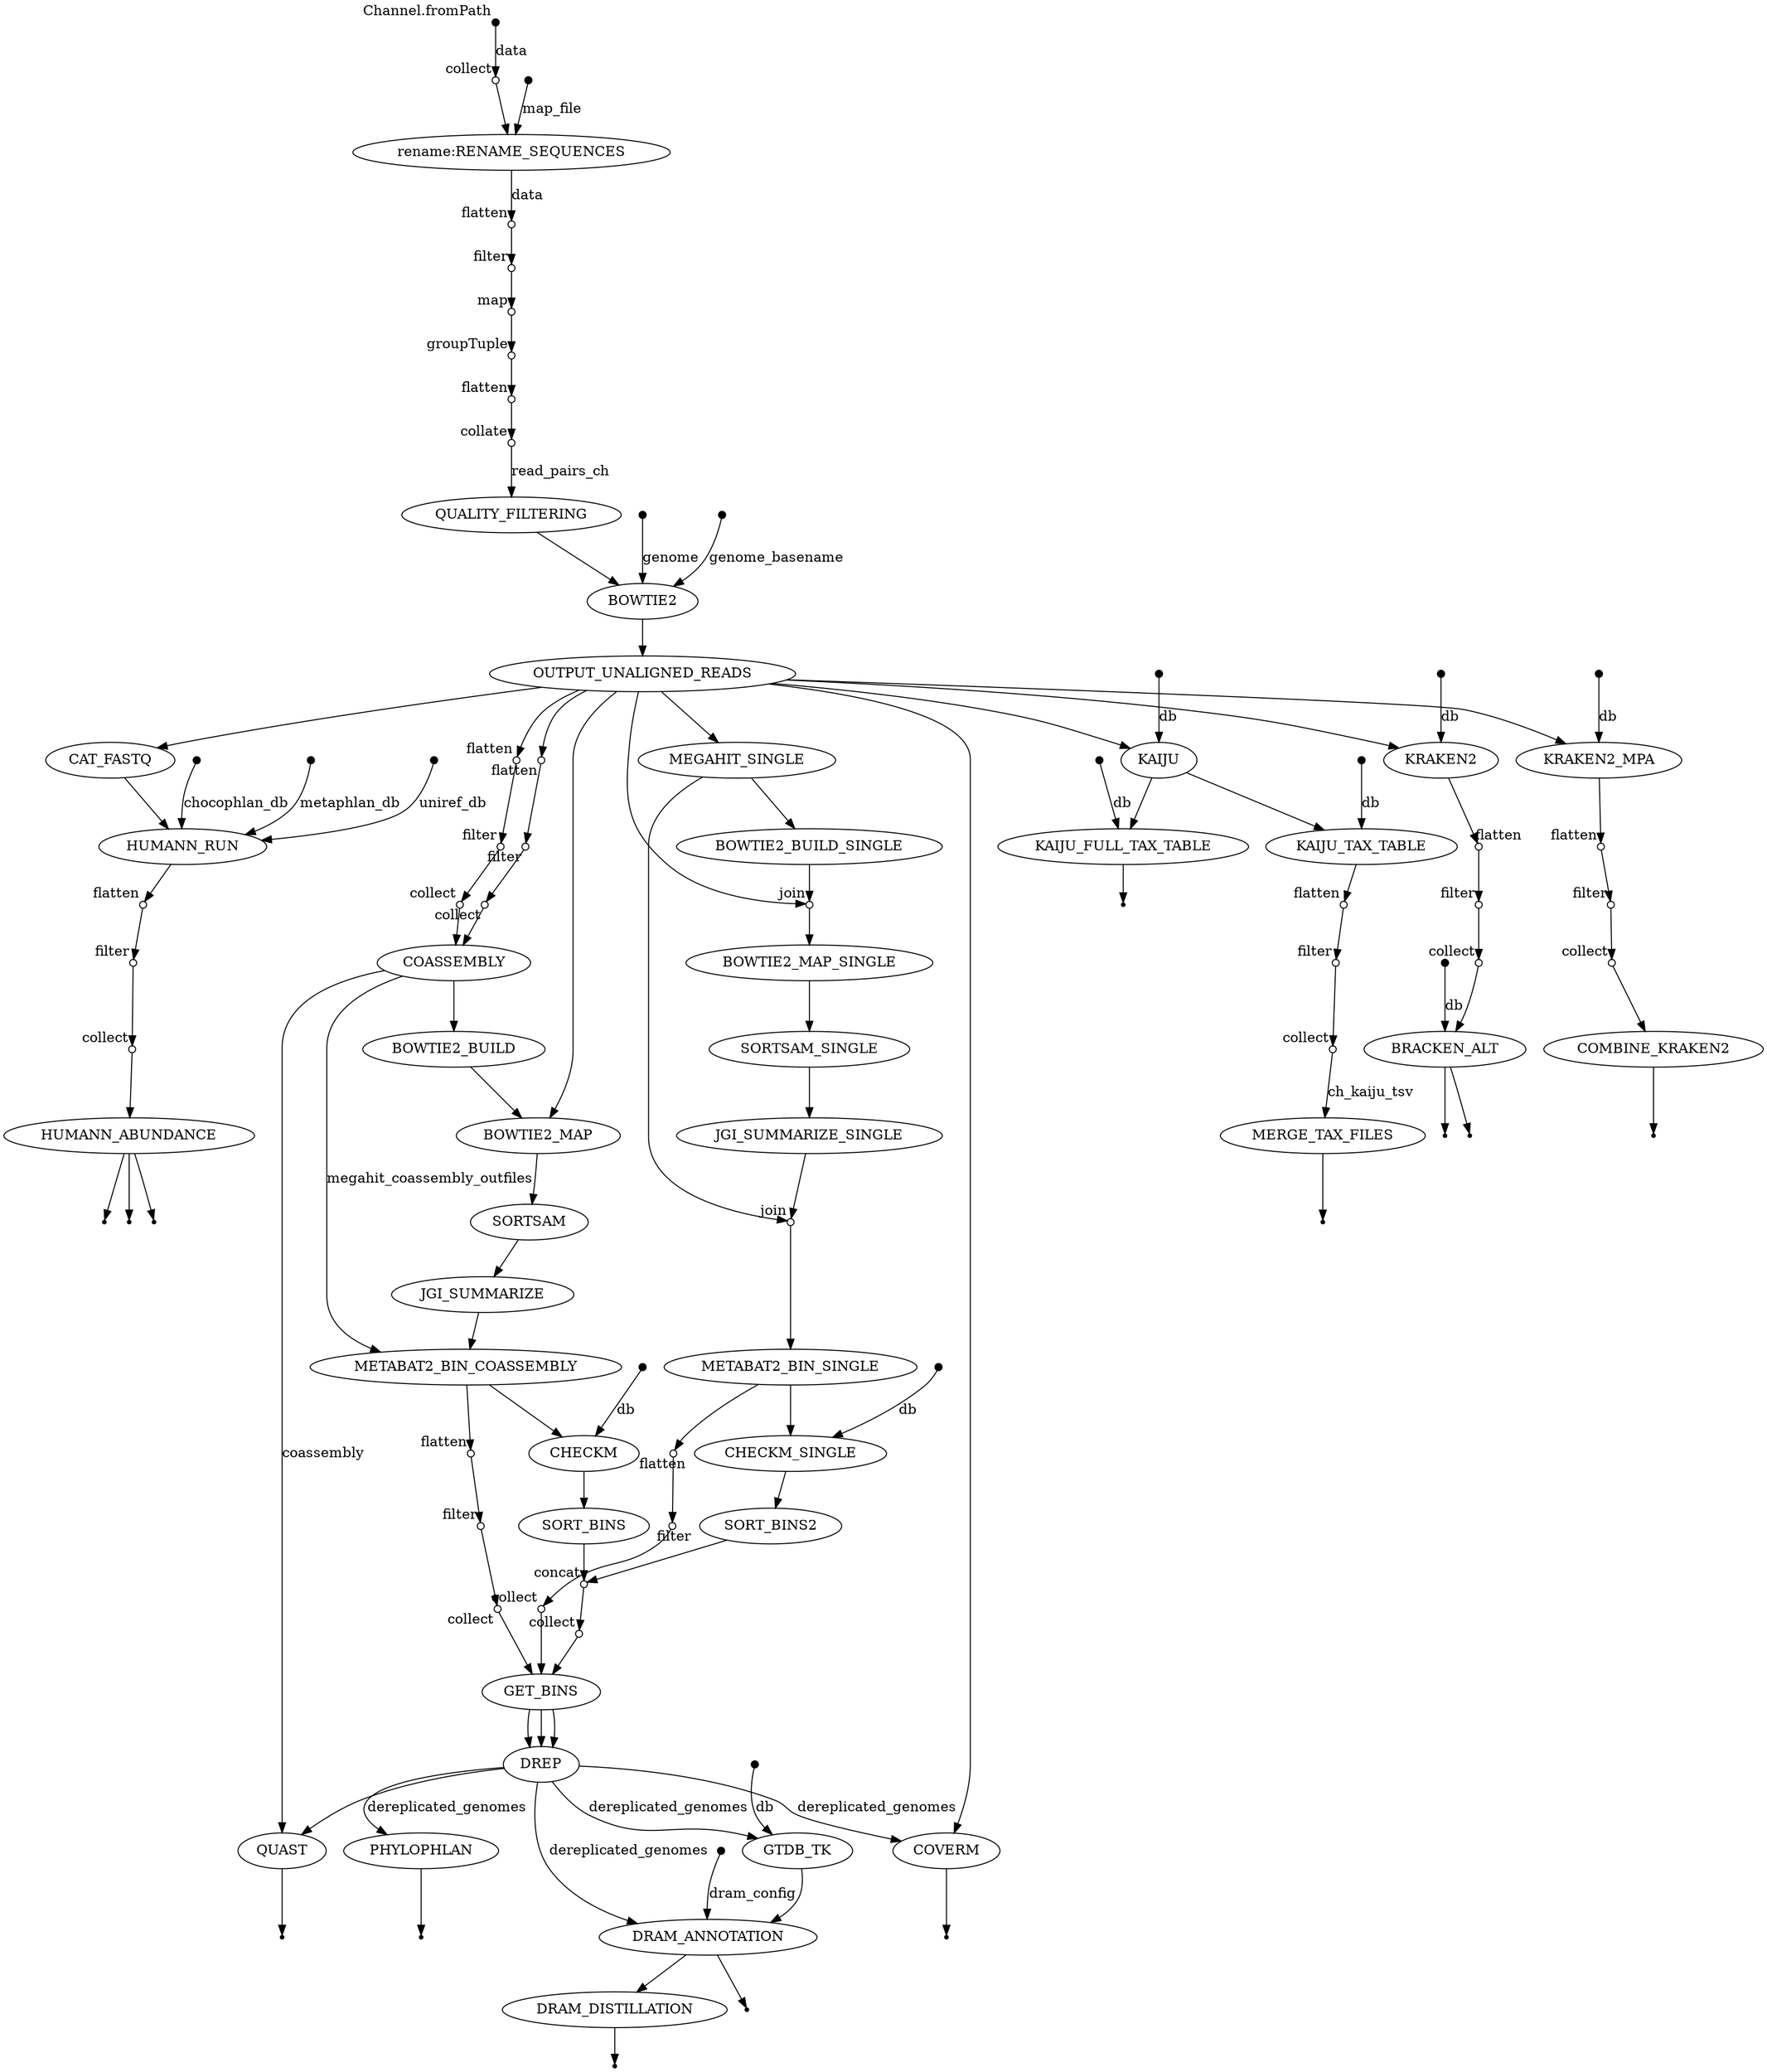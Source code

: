 digraph "flowchart" {
p0 [shape=point,label="",fixedsize=true,width=0.1,xlabel="Channel.fromPath"];
p1 [shape=circle,label="",fixedsize=true,width=0.1,xlabel="collect"];
p0 -> p1 [label="data"];

p1 [shape=circle,label="",fixedsize=true,width=0.1,xlabel="collect"];
p3 [label="rename:RENAME_SEQUENCES"];
p1 -> p3;

p2 [shape=point,label="",fixedsize=true,width=0.1];
p3 [label="rename:RENAME_SEQUENCES"];
p2 -> p3 [label="map_file"];

p3 [label="rename:RENAME_SEQUENCES"];
p4 [shape=circle,label="",fixedsize=true,width=0.1,xlabel="flatten"];
p3 -> p4 [label="data"];

p4 [shape=circle,label="",fixedsize=true,width=0.1,xlabel="flatten"];
p5 [shape=circle,label="",fixedsize=true,width=0.1,xlabel="filter"];
p4 -> p5;

p5 [shape=circle,label="",fixedsize=true,width=0.1,xlabel="filter"];
p6 [shape=circle,label="",fixedsize=true,width=0.1,xlabel="map"];
p5 -> p6;

p6 [shape=circle,label="",fixedsize=true,width=0.1,xlabel="map"];
p7 [shape=circle,label="",fixedsize=true,width=0.1,xlabel="groupTuple"];
p6 -> p7;

p7 [shape=circle,label="",fixedsize=true,width=0.1,xlabel="groupTuple"];
p8 [shape=circle,label="",fixedsize=true,width=0.1,xlabel="flatten"];
p7 -> p8;

p8 [shape=circle,label="",fixedsize=true,width=0.1,xlabel="flatten"];
p9 [shape=circle,label="",fixedsize=true,width=0.1,xlabel="collate"];
p8 -> p9;

p9 [shape=circle,label="",fixedsize=true,width=0.1,xlabel="collate"];
p10 [label="QUALITY_FILTERING"];
p9 -> p10 [label="read_pairs_ch"];

p10 [label="QUALITY_FILTERING"];
p13 [label="BOWTIE2"];
p10 -> p13;

p11 [shape=point,label="",fixedsize=true,width=0.1];
p13 [label="BOWTIE2"];
p11 -> p13 [label="genome"];

p12 [shape=point,label="",fixedsize=true,width=0.1];
p13 [label="BOWTIE2"];
p12 -> p13 [label="genome_basename"];

p13 [label="BOWTIE2"];
p14 [label="OUTPUT_UNALIGNED_READS"];
p13 -> p14;

p14 [label="OUTPUT_UNALIGNED_READS"];
p16 [label="KAIJU"];
p14 -> p16;

p15 [shape=point,label="",fixedsize=true,width=0.1];
p16 [label="KAIJU"];
p15 -> p16 [label="db"];

p16 [label="KAIJU"];
p18 [label="KAIJU_TAX_TABLE"];
p16 -> p18;

p17 [shape=point,label="",fixedsize=true,width=0.1];
p18 [label="KAIJU_TAX_TABLE"];
p17 -> p18 [label="db"];

p18 [label="KAIJU_TAX_TABLE"];
p22 [shape=circle,label="",fixedsize=true,width=0.1,xlabel="flatten"];
p18 -> p22;

p19 [shape=point,label="",fixedsize=true,width=0.1];
p20 [label="KAIJU_FULL_TAX_TABLE"];
p19 -> p20 [label="db"];

p16 [label="KAIJU"];
p20 [label="KAIJU_FULL_TAX_TABLE"];
p16 -> p20;

p20 [label="KAIJU_FULL_TAX_TABLE"];
p21 [shape=point];
p20 -> p21;

p22 [shape=circle,label="",fixedsize=true,width=0.1,xlabel="flatten"];
p23 [shape=circle,label="",fixedsize=true,width=0.1,xlabel="filter"];
p22 -> p23;

p23 [shape=circle,label="",fixedsize=true,width=0.1,xlabel="filter"];
p24 [shape=circle,label="",fixedsize=true,width=0.1,xlabel="collect"];
p23 -> p24;

p24 [shape=circle,label="",fixedsize=true,width=0.1,xlabel="collect"];
p25 [label="MERGE_TAX_FILES"];
p24 -> p25 [label="ch_kaiju_tsv"];

p25 [label="MERGE_TAX_FILES"];
p26 [shape=point];
p25 -> p26;

p14 [label="OUTPUT_UNALIGNED_READS"];
p27 [label="CAT_FASTQ"];
p14 -> p27;

p27 [label="CAT_FASTQ"];
p31 [label="HUMANN_RUN"];
p27 -> p31;

p28 [shape=point,label="",fixedsize=true,width=0.1];
p31 [label="HUMANN_RUN"];
p28 -> p31 [label="chocophlan_db"];

p29 [shape=point,label="",fixedsize=true,width=0.1];
p31 [label="HUMANN_RUN"];
p29 -> p31 [label="metaphlan_db"];

p30 [shape=point,label="",fixedsize=true,width=0.1];
p31 [label="HUMANN_RUN"];
p30 -> p31 [label="uniref_db"];

p31 [label="HUMANN_RUN"];
p32 [shape=circle,label="",fixedsize=true,width=0.1,xlabel="flatten"];
p31 -> p32;

p32 [shape=circle,label="",fixedsize=true,width=0.1,xlabel="flatten"];
p33 [shape=circle,label="",fixedsize=true,width=0.1,xlabel="filter"];
p32 -> p33;

p33 [shape=circle,label="",fixedsize=true,width=0.1,xlabel="filter"];
p34 [shape=circle,label="",fixedsize=true,width=0.1,xlabel="collect"];
p33 -> p34;

p34 [shape=circle,label="",fixedsize=true,width=0.1,xlabel="collect"];
p35 [label="HUMANN_ABUNDANCE"];
p34 -> p35;

p35 [label="HUMANN_ABUNDANCE"];
p38 [shape=point];
p35 -> p38;

p35 [label="HUMANN_ABUNDANCE"];
p37 [shape=point];
p35 -> p37;

p35 [label="HUMANN_ABUNDANCE"];
p36 [shape=point];
p35 -> p36;

p14 [label="OUTPUT_UNALIGNED_READS"];
p39 [shape=circle,label="",fixedsize=true,width=0.1,xlabel="flatten"];
p14 -> p39;

p39 [shape=circle,label="",fixedsize=true,width=0.1,xlabel="flatten"];
p40 [shape=circle,label="",fixedsize=true,width=0.1,xlabel="filter"];
p39 -> p40;

p40 [shape=circle,label="",fixedsize=true,width=0.1,xlabel="filter"];
p41 [shape=circle,label="",fixedsize=true,width=0.1,xlabel="collect"];
p40 -> p41;

p41 [shape=circle,label="",fixedsize=true,width=0.1,xlabel="collect"];
p45 [label="COASSEMBLY"];
p41 -> p45;

p14 [label="OUTPUT_UNALIGNED_READS"];
p42 [shape=circle,label="",fixedsize=true,width=0.1,xlabel="flatten"];
p14 -> p42;

p42 [shape=circle,label="",fixedsize=true,width=0.1,xlabel="flatten"];
p43 [shape=circle,label="",fixedsize=true,width=0.1,xlabel="filter"];
p42 -> p43;

p43 [shape=circle,label="",fixedsize=true,width=0.1,xlabel="filter"];
p44 [shape=circle,label="",fixedsize=true,width=0.1,xlabel="collect"];
p43 -> p44;

p44 [shape=circle,label="",fixedsize=true,width=0.1,xlabel="collect"];
p45 [label="COASSEMBLY"];
p44 -> p45;

p45 [label="COASSEMBLY"];
p46 [label="BOWTIE2_BUILD"];
p45 -> p46;

p46 [label="BOWTIE2_BUILD"];
p47 [label="BOWTIE2_MAP"];
p46 -> p47;

p14 [label="OUTPUT_UNALIGNED_READS"];
p47 [label="BOWTIE2_MAP"];
p14 -> p47;

p47 [label="BOWTIE2_MAP"];
p48 [label="SORTSAM"];
p47 -> p48;

p48 [label="SORTSAM"];
p49 [label="JGI_SUMMARIZE"];
p48 -> p49;

p49 [label="JGI_SUMMARIZE"];
p50 [label="METABAT2_BIN_COASSEMBLY"];
p49 -> p50;

p45 [label="COASSEMBLY"];
p50 [label="METABAT2_BIN_COASSEMBLY"];
p45 -> p50 [label="megahit_coassembly_outfiles"];

p50 [label="METABAT2_BIN_COASSEMBLY"];
p52 [label="CHECKM"];
p50 -> p52;

p51 [shape=point,label="",fixedsize=true,width=0.1];
p52 [label="CHECKM"];
p51 -> p52 [label="db"];

p52 [label="CHECKM"];
p63 [label="SORT_BINS"];
p52 -> p63;

p14 [label="OUTPUT_UNALIGNED_READS"];
p53 [label="MEGAHIT_SINGLE"];
p14 -> p53;

p53 [label="MEGAHIT_SINGLE"];
p54 [label="BOWTIE2_BUILD_SINGLE"];
p53 -> p54;

p54 [label="BOWTIE2_BUILD_SINGLE"];
p55 [shape=circle,label="",fixedsize=true,width=0.1,xlabel="join"];
p54 -> p55;

p14 [label="OUTPUT_UNALIGNED_READS"];
p55 [shape=circle,label="",fixedsize=true,width=0.1,xlabel="join"];
p14 -> p55;

p55 [shape=circle,label="",fixedsize=true,width=0.1,xlabel="join"];
p56 [label="BOWTIE2_MAP_SINGLE"];
p55 -> p56;

p56 [label="BOWTIE2_MAP_SINGLE"];
p57 [label="SORTSAM_SINGLE"];
p56 -> p57;

p57 [label="SORTSAM_SINGLE"];
p58 [label="JGI_SUMMARIZE_SINGLE"];
p57 -> p58;

p58 [label="JGI_SUMMARIZE_SINGLE"];
p59 [shape=circle,label="",fixedsize=true,width=0.1,xlabel="join"];
p58 -> p59;

p53 [label="MEGAHIT_SINGLE"];
p59 [shape=circle,label="",fixedsize=true,width=0.1,xlabel="join"];
p53 -> p59;

p59 [shape=circle,label="",fixedsize=true,width=0.1,xlabel="join"];
p60 [label="METABAT2_BIN_SINGLE"];
p59 -> p60;

p60 [label="METABAT2_BIN_SINGLE"];
p62 [label="CHECKM_SINGLE"];
p60 -> p62;

p61 [shape=point,label="",fixedsize=true,width=0.1];
p62 [label="CHECKM_SINGLE"];
p61 -> p62 [label="db"];

p62 [label="CHECKM_SINGLE"];
p64 [label="SORT_BINS2"];
p62 -> p64;

p63 [label="SORT_BINS"];
p65 [shape=circle,label="",fixedsize=true,width=0.1,xlabel="concat"];
p63 -> p65;

p64 [label="SORT_BINS2"];
p65 [shape=circle,label="",fixedsize=true,width=0.1,xlabel="concat"];
p64 -> p65;

p65 [shape=circle,label="",fixedsize=true,width=0.1,xlabel="concat"];
p66 [shape=circle,label="",fixedsize=true,width=0.1,xlabel="collect"];
p65 -> p66;

p66 [shape=circle,label="",fixedsize=true,width=0.1,xlabel="collect"];
p73 [label="GET_BINS"];
p66 -> p73;

p60 [label="METABAT2_BIN_SINGLE"];
p67 [shape=circle,label="",fixedsize=true,width=0.1,xlabel="flatten"];
p60 -> p67;

p67 [shape=circle,label="",fixedsize=true,width=0.1,xlabel="flatten"];
p68 [shape=circle,label="",fixedsize=true,width=0.1,xlabel="filter"];
p67 -> p68;

p68 [shape=circle,label="",fixedsize=true,width=0.1,xlabel="filter"];
p69 [shape=circle,label="",fixedsize=true,width=0.1,xlabel="collect"];
p68 -> p69;

p69 [shape=circle,label="",fixedsize=true,width=0.1,xlabel="collect"];
p73 [label="GET_BINS"];
p69 -> p73;

p50 [label="METABAT2_BIN_COASSEMBLY"];
p70 [shape=circle,label="",fixedsize=true,width=0.1,xlabel="flatten"];
p50 -> p70;

p70 [shape=circle,label="",fixedsize=true,width=0.1,xlabel="flatten"];
p71 [shape=circle,label="",fixedsize=true,width=0.1,xlabel="filter"];
p70 -> p71;

p71 [shape=circle,label="",fixedsize=true,width=0.1,xlabel="filter"];
p72 [shape=circle,label="",fixedsize=true,width=0.1,xlabel="collect"];
p71 -> p72;

p72 [shape=circle,label="",fixedsize=true,width=0.1,xlabel="collect"];
p73 [label="GET_BINS"];
p72 -> p73;

p73 [label="GET_BINS"];
p74 [label="DREP"];
p73 -> p74;

p73 [label="GET_BINS"];
p74 [label="DREP"];
p73 -> p74;

p73 [label="GET_BINS"];
p74 [label="DREP"];
p73 -> p74;

p74 [label="DREP"];
p75 [label="QUAST"];
p74 -> p75;

p45 [label="COASSEMBLY"];
p75 [label="QUAST"];
p45 -> p75 [label="coassembly"];

p75 [label="QUAST"];
p76 [shape=point];
p75 -> p76;

p77 [shape=point,label="",fixedsize=true,width=0.1];
p78 [label="GTDB_TK"];
p77 -> p78 [label="db"];

p74 [label="DREP"];
p78 [label="GTDB_TK"];
p74 -> p78 [label="dereplicated_genomes"];

p78 [label="GTDB_TK"];
p100 [label="DRAM_ANNOTATION"];
p78 -> p100;

p74 [label="DREP"];
p79 [label="PHYLOPHLAN"];
p74 -> p79 [label="dereplicated_genomes"];

p79 [label="PHYLOPHLAN"];
p80 [shape=point];
p79 -> p80;

p14 [label="OUTPUT_UNALIGNED_READS"];
p81 [label="COVERM"];
p14 -> p81;

p74 [label="DREP"];
p81 [label="COVERM"];
p74 -> p81 [label="dereplicated_genomes"];

p81 [label="COVERM"];
p82 [shape=point];
p81 -> p82;

p83 [shape=point,label="",fixedsize=true,width=0.1];
p84 [label="KRAKEN2"];
p83 -> p84 [label="db"];

p14 [label="OUTPUT_UNALIGNED_READS"];
p84 [label="KRAKEN2"];
p14 -> p84;

p84 [label="KRAKEN2"];
p92 [shape=circle,label="",fixedsize=true,width=0.1,xlabel="flatten"];
p84 -> p92;

p85 [shape=point,label="",fixedsize=true,width=0.1];
p86 [label="KRAKEN2_MPA"];
p85 -> p86 [label="db"];

p14 [label="OUTPUT_UNALIGNED_READS"];
p86 [label="KRAKEN2_MPA"];
p14 -> p86;

p86 [label="KRAKEN2_MPA"];
p87 [shape=circle,label="",fixedsize=true,width=0.1,xlabel="flatten"];
p86 -> p87;

p87 [shape=circle,label="",fixedsize=true,width=0.1,xlabel="flatten"];
p88 [shape=circle,label="",fixedsize=true,width=0.1,xlabel="filter"];
p87 -> p88;

p88 [shape=circle,label="",fixedsize=true,width=0.1,xlabel="filter"];
p89 [shape=circle,label="",fixedsize=true,width=0.1,xlabel="collect"];
p88 -> p89;

p89 [shape=circle,label="",fixedsize=true,width=0.1,xlabel="collect"];
p90 [label="COMBINE_KRAKEN2"];
p89 -> p90;

p90 [label="COMBINE_KRAKEN2"];
p91 [shape=point];
p90 -> p91;

p92 [shape=circle,label="",fixedsize=true,width=0.1,xlabel="flatten"];
p93 [shape=circle,label="",fixedsize=true,width=0.1,xlabel="filter"];
p92 -> p93;

p93 [shape=circle,label="",fixedsize=true,width=0.1,xlabel="filter"];
p94 [shape=circle,label="",fixedsize=true,width=0.1,xlabel="collect"];
p93 -> p94;

p94 [shape=circle,label="",fixedsize=true,width=0.1,xlabel="collect"];
p96 [label="BRACKEN_ALT"];
p94 -> p96;

p95 [shape=point,label="",fixedsize=true,width=0.1];
p96 [label="BRACKEN_ALT"];
p95 -> p96 [label="db"];

p96 [label="BRACKEN_ALT"];
p98 [shape=point];
p96 -> p98;

p96 [label="BRACKEN_ALT"];
p97 [shape=point];
p96 -> p97;

p99 [shape=point,label="",fixedsize=true,width=0.1];
p100 [label="DRAM_ANNOTATION"];
p99 -> p100 [label="dram_config"];

p74 [label="DREP"];
p100 [label="DRAM_ANNOTATION"];
p74 -> p100 [label="dereplicated_genomes"];

p100 [label="DRAM_ANNOTATION"];
p102 [label="DRAM_DISTILLATION"];
p100 -> p102;

p100 [label="DRAM_ANNOTATION"];
p101 [shape=point];
p100 -> p101;

p102 [label="DRAM_DISTILLATION"];
p103 [shape=point];
p102 -> p103;

}
